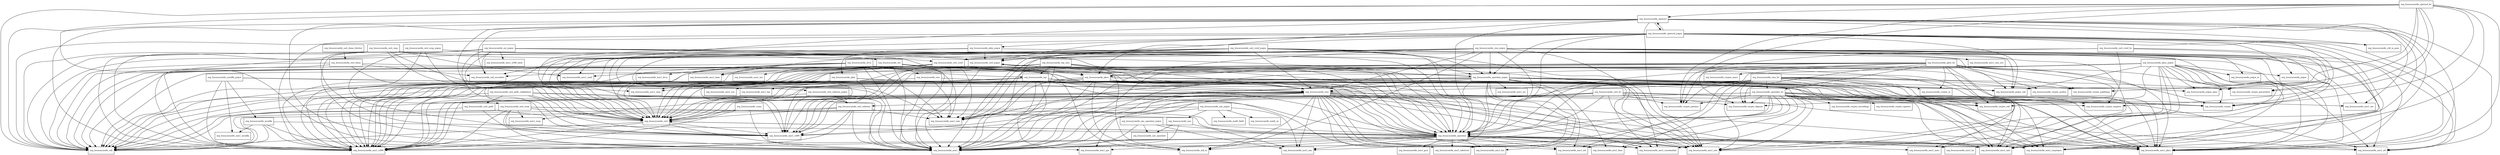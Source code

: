 digraph bcpkix_jdk15on_1_60_package_dependencies {
  node [shape = box, fontsize=10.0];
  org_bouncycastle_cert -> org_bouncycastle_asn1;
  org_bouncycastle_cert -> org_bouncycastle_asn1_x500;
  org_bouncycastle_cert -> org_bouncycastle_asn1_x509;
  org_bouncycastle_cert -> org_bouncycastle_operator;
  org_bouncycastle_cert -> org_bouncycastle_util;
  org_bouncycastle_cert_bc -> org_bouncycastle_asn1;
  org_bouncycastle_cert_bc -> org_bouncycastle_asn1_oiw;
  org_bouncycastle_cert_bc -> org_bouncycastle_asn1_x500;
  org_bouncycastle_cert_bc -> org_bouncycastle_asn1_x509;
  org_bouncycastle_cert_bc -> org_bouncycastle_cert;
  org_bouncycastle_cert_bc -> org_bouncycastle_crypto;
  org_bouncycastle_cert_bc -> org_bouncycastle_crypto_digests;
  org_bouncycastle_cert_bc -> org_bouncycastle_crypto_params;
  org_bouncycastle_cert_bc -> org_bouncycastle_crypto_util;
  org_bouncycastle_cert_bc -> org_bouncycastle_operator;
  org_bouncycastle_cert_cmp -> org_bouncycastle_asn1;
  org_bouncycastle_cert_cmp -> org_bouncycastle_asn1_cmp;
  org_bouncycastle_cert_cmp -> org_bouncycastle_asn1_crmf;
  org_bouncycastle_cert_cmp -> org_bouncycastle_asn1_x500;
  org_bouncycastle_cert_cmp -> org_bouncycastle_asn1_x509;
  org_bouncycastle_cert_cmp -> org_bouncycastle_cert;
  org_bouncycastle_cert_cmp -> org_bouncycastle_cert_crmf;
  org_bouncycastle_cert_cmp -> org_bouncycastle_operator;
  org_bouncycastle_cert_cmp -> org_bouncycastle_util;
  org_bouncycastle_cert_crmf -> org_bouncycastle_asn1;
  org_bouncycastle_cert_crmf -> org_bouncycastle_asn1_cmp;
  org_bouncycastle_cert_crmf -> org_bouncycastle_asn1_cms;
  org_bouncycastle_cert_crmf -> org_bouncycastle_asn1_crmf;
  org_bouncycastle_cert_crmf -> org_bouncycastle_asn1_iana;
  org_bouncycastle_cert_crmf -> org_bouncycastle_asn1_oiw;
  org_bouncycastle_cert_crmf -> org_bouncycastle_asn1_pkcs;
  org_bouncycastle_cert_crmf -> org_bouncycastle_asn1_x500;
  org_bouncycastle_cert_crmf -> org_bouncycastle_asn1_x509;
  org_bouncycastle_cert_crmf -> org_bouncycastle_cert;
  org_bouncycastle_cert_crmf -> org_bouncycastle_cms;
  org_bouncycastle_cert_crmf -> org_bouncycastle_operator;
  org_bouncycastle_cert_crmf -> org_bouncycastle_pkcs;
  org_bouncycastle_cert_crmf -> org_bouncycastle_util;
  org_bouncycastle_cert_crmf -> org_bouncycastle_util_io;
  org_bouncycastle_cert_crmf_bc -> org_bouncycastle_cert_crmf;
  org_bouncycastle_cert_crmf_bc -> org_bouncycastle_crypto;
  org_bouncycastle_cert_crmf_bc -> org_bouncycastle_crypto_digests;
  org_bouncycastle_cert_crmf_bc -> org_bouncycastle_crypto_generators;
  org_bouncycastle_cert_crmf_bc -> org_bouncycastle_crypto_params;
  org_bouncycastle_cert_crmf_jcajce -> org_bouncycastle_asn1;
  org_bouncycastle_cert_crmf_jcajce -> org_bouncycastle_asn1_crmf;
  org_bouncycastle_cert_crmf_jcajce -> org_bouncycastle_asn1_iana;
  org_bouncycastle_cert_crmf_jcajce -> org_bouncycastle_asn1_nist;
  org_bouncycastle_cert_crmf_jcajce -> org_bouncycastle_asn1_oiw;
  org_bouncycastle_cert_crmf_jcajce -> org_bouncycastle_asn1_pkcs;
  org_bouncycastle_cert_crmf_jcajce -> org_bouncycastle_asn1_x500;
  org_bouncycastle_cert_crmf_jcajce -> org_bouncycastle_asn1_x509;
  org_bouncycastle_cert_crmf_jcajce -> org_bouncycastle_asn1_x9;
  org_bouncycastle_cert_crmf_jcajce -> org_bouncycastle_cert;
  org_bouncycastle_cert_crmf_jcajce -> org_bouncycastle_cert_crmf;
  org_bouncycastle_cert_crmf_jcajce -> org_bouncycastle_cert_jcajce;
  org_bouncycastle_cert_crmf_jcajce -> org_bouncycastle_cms;
  org_bouncycastle_cert_crmf_jcajce -> org_bouncycastle_jcajce_util;
  org_bouncycastle_cert_crmf_jcajce -> org_bouncycastle_operator;
  org_bouncycastle_cert_crmf_jcajce -> org_bouncycastle_operator_jcajce;
  org_bouncycastle_cert_dane -> org_bouncycastle_asn1_x509;
  org_bouncycastle_cert_dane -> org_bouncycastle_cert;
  org_bouncycastle_cert_dane -> org_bouncycastle_operator;
  org_bouncycastle_cert_dane -> org_bouncycastle_util;
  org_bouncycastle_cert_dane -> org_bouncycastle_util_encoders;
  org_bouncycastle_cert_dane_fetcher -> org_bouncycastle_cert_dane;
  org_bouncycastle_cert_jcajce -> org_bouncycastle_asn1;
  org_bouncycastle_cert_jcajce -> org_bouncycastle_asn1_oiw;
  org_bouncycastle_cert_jcajce -> org_bouncycastle_asn1_x500;
  org_bouncycastle_cert_jcajce -> org_bouncycastle_asn1_x509;
  org_bouncycastle_cert_jcajce -> org_bouncycastle_cert;
  org_bouncycastle_cert_jcajce -> org_bouncycastle_operator;
  org_bouncycastle_cert_jcajce -> org_bouncycastle_operator_jcajce;
  org_bouncycastle_cert_jcajce -> org_bouncycastle_util;
  org_bouncycastle_cert_ocsp -> org_bouncycastle_asn1;
  org_bouncycastle_cert_ocsp -> org_bouncycastle_asn1_ocsp;
  org_bouncycastle_cert_ocsp -> org_bouncycastle_asn1_oiw;
  org_bouncycastle_cert_ocsp -> org_bouncycastle_asn1_x500;
  org_bouncycastle_cert_ocsp -> org_bouncycastle_asn1_x509;
  org_bouncycastle_cert_ocsp -> org_bouncycastle_cert;
  org_bouncycastle_cert_ocsp -> org_bouncycastle_operator;
  org_bouncycastle_cert_ocsp -> org_bouncycastle_util;
  org_bouncycastle_cert_ocsp_jcajce -> org_bouncycastle_asn1_x500;
  org_bouncycastle_cert_ocsp_jcajce -> org_bouncycastle_asn1_x509;
  org_bouncycastle_cert_ocsp_jcajce -> org_bouncycastle_cert;
  org_bouncycastle_cert_ocsp_jcajce -> org_bouncycastle_cert_jcajce;
  org_bouncycastle_cert_ocsp_jcajce -> org_bouncycastle_cert_ocsp;
  org_bouncycastle_cert_ocsp_jcajce -> org_bouncycastle_operator;
  org_bouncycastle_cert_path -> org_bouncycastle_asn1;
  org_bouncycastle_cert_path -> org_bouncycastle_cert;
  org_bouncycastle_cert_path -> org_bouncycastle_util;
  org_bouncycastle_cert_path_validations -> org_bouncycastle_asn1;
  org_bouncycastle_cert_path_validations -> org_bouncycastle_asn1_x500;
  org_bouncycastle_cert_path_validations -> org_bouncycastle_asn1_x509;
  org_bouncycastle_cert_path_validations -> org_bouncycastle_cert;
  org_bouncycastle_cert_path_validations -> org_bouncycastle_cert_path;
  org_bouncycastle_cert_path_validations -> org_bouncycastle_operator;
  org_bouncycastle_cert_path_validations -> org_bouncycastle_util;
  org_bouncycastle_cert_selector -> org_bouncycastle_asn1;
  org_bouncycastle_cert_selector -> org_bouncycastle_asn1_cms;
  org_bouncycastle_cert_selector -> org_bouncycastle_asn1_x500;
  org_bouncycastle_cert_selector -> org_bouncycastle_asn1_x509;
  org_bouncycastle_cert_selector -> org_bouncycastle_cert;
  org_bouncycastle_cert_selector -> org_bouncycastle_util;
  org_bouncycastle_cert_selector_jcajce -> org_bouncycastle_asn1;
  org_bouncycastle_cert_selector_jcajce -> org_bouncycastle_asn1_x500;
  org_bouncycastle_cert_selector_jcajce -> org_bouncycastle_asn1_x509;
  org_bouncycastle_cert_selector_jcajce -> org_bouncycastle_cert_selector;
  org_bouncycastle_cmc -> org_bouncycastle_asn1;
  org_bouncycastle_cmc -> org_bouncycastle_asn1_cms;
  org_bouncycastle_cmc -> org_bouncycastle_cms;
  org_bouncycastle_cmc -> org_bouncycastle_util;
  org_bouncycastle_cms -> org_bouncycastle_asn1;
  org_bouncycastle_cms -> org_bouncycastle_asn1_bsi;
  org_bouncycastle_cms -> org_bouncycastle_asn1_cms;
  org_bouncycastle_cms -> org_bouncycastle_asn1_cryptopro;
  org_bouncycastle_cms -> org_bouncycastle_asn1_eac;
  org_bouncycastle_cms -> org_bouncycastle_asn1_gm;
  org_bouncycastle_cms -> org_bouncycastle_asn1_kisa;
  org_bouncycastle_cms -> org_bouncycastle_asn1_nist;
  org_bouncycastle_cms -> org_bouncycastle_asn1_ntt;
  org_bouncycastle_cms -> org_bouncycastle_asn1_ocsp;
  org_bouncycastle_cms -> org_bouncycastle_asn1_oiw;
  org_bouncycastle_cms -> org_bouncycastle_asn1_pkcs;
  org_bouncycastle_cms -> org_bouncycastle_asn1_rosstandart;
  org_bouncycastle_cms -> org_bouncycastle_asn1_sec;
  org_bouncycastle_cms -> org_bouncycastle_asn1_teletrust;
  org_bouncycastle_cms -> org_bouncycastle_asn1_x500;
  org_bouncycastle_cms -> org_bouncycastle_asn1_x509;
  org_bouncycastle_cms -> org_bouncycastle_asn1_x9;
  org_bouncycastle_cms -> org_bouncycastle_cert;
  org_bouncycastle_cms -> org_bouncycastle_cert_selector;
  org_bouncycastle_cms -> org_bouncycastle_operator;
  org_bouncycastle_cms -> org_bouncycastle_util;
  org_bouncycastle_cms -> org_bouncycastle_util_io;
  org_bouncycastle_cms_bc -> org_bouncycastle_asn1;
  org_bouncycastle_cms_bc -> org_bouncycastle_asn1_cms;
  org_bouncycastle_cms_bc -> org_bouncycastle_asn1_kisa;
  org_bouncycastle_cms_bc -> org_bouncycastle_asn1_misc;
  org_bouncycastle_cms_bc -> org_bouncycastle_asn1_nist;
  org_bouncycastle_cms_bc -> org_bouncycastle_asn1_ntt;
  org_bouncycastle_cms_bc -> org_bouncycastle_asn1_oiw;
  org_bouncycastle_cms_bc -> org_bouncycastle_asn1_pkcs;
  org_bouncycastle_cms_bc -> org_bouncycastle_asn1_x509;
  org_bouncycastle_cms_bc -> org_bouncycastle_cert;
  org_bouncycastle_cms_bc -> org_bouncycastle_cms;
  org_bouncycastle_cms_bc -> org_bouncycastle_crypto;
  org_bouncycastle_cms_bc -> org_bouncycastle_crypto_digests;
  org_bouncycastle_cms_bc -> org_bouncycastle_crypto_engines;
  org_bouncycastle_cms_bc -> org_bouncycastle_crypto_generators;
  org_bouncycastle_cms_bc -> org_bouncycastle_crypto_io;
  org_bouncycastle_cms_bc -> org_bouncycastle_crypto_modes;
  org_bouncycastle_cms_bc -> org_bouncycastle_crypto_paddings;
  org_bouncycastle_cms_bc -> org_bouncycastle_crypto_params;
  org_bouncycastle_cms_bc -> org_bouncycastle_operator;
  org_bouncycastle_cms_bc -> org_bouncycastle_operator_bc;
  org_bouncycastle_cms_bc -> org_bouncycastle_util;
  org_bouncycastle_cms_jcajce -> org_bouncycastle_asn1;
  org_bouncycastle_cms_jcajce -> org_bouncycastle_asn1_cms;
  org_bouncycastle_cms_jcajce -> org_bouncycastle_asn1_cms_ecc;
  org_bouncycastle_cms_jcajce -> org_bouncycastle_asn1_cryptopro;
  org_bouncycastle_cms_jcajce -> org_bouncycastle_asn1_oiw;
  org_bouncycastle_cms_jcajce -> org_bouncycastle_asn1_pkcs;
  org_bouncycastle_cms_jcajce -> org_bouncycastle_asn1_rosstandart;
  org_bouncycastle_cms_jcajce -> org_bouncycastle_asn1_sec;
  org_bouncycastle_cms_jcajce -> org_bouncycastle_asn1_x500;
  org_bouncycastle_cms_jcajce -> org_bouncycastle_asn1_x509;
  org_bouncycastle_cms_jcajce -> org_bouncycastle_asn1_x9;
  org_bouncycastle_cms_jcajce -> org_bouncycastle_cert;
  org_bouncycastle_cms_jcajce -> org_bouncycastle_cert_jcajce;
  org_bouncycastle_cms_jcajce -> org_bouncycastle_cert_selector_jcajce;
  org_bouncycastle_cms_jcajce -> org_bouncycastle_cms;
  org_bouncycastle_cms_jcajce -> org_bouncycastle_jcajce_io;
  org_bouncycastle_cms_jcajce -> org_bouncycastle_jcajce_spec;
  org_bouncycastle_cms_jcajce -> org_bouncycastle_jcajce_util;
  org_bouncycastle_cms_jcajce -> org_bouncycastle_operator;
  org_bouncycastle_cms_jcajce -> org_bouncycastle_operator_jcajce;
  org_bouncycastle_cms_jcajce -> org_bouncycastle_util;
  org_bouncycastle_cms_jcajce -> org_bouncycastle_util_encoders;
  org_bouncycastle_cms_jcajce -> org_bouncycastle_util_io;
  org_bouncycastle_dvcs -> org_bouncycastle_asn1;
  org_bouncycastle_dvcs -> org_bouncycastle_asn1_cms;
  org_bouncycastle_dvcs -> org_bouncycastle_asn1_dvcs;
  org_bouncycastle_dvcs -> org_bouncycastle_asn1_x509;
  org_bouncycastle_dvcs -> org_bouncycastle_cert;
  org_bouncycastle_dvcs -> org_bouncycastle_cms;
  org_bouncycastle_dvcs -> org_bouncycastle_operator;
  org_bouncycastle_dvcs -> org_bouncycastle_tsp;
  org_bouncycastle_dvcs -> org_bouncycastle_util;
  org_bouncycastle_eac -> org_bouncycastle_asn1;
  org_bouncycastle_eac -> org_bouncycastle_asn1_eac;
  org_bouncycastle_eac -> org_bouncycastle_eac_operator;
  org_bouncycastle_eac_jcajce -> org_bouncycastle_asn1;
  org_bouncycastle_eac_jcajce -> org_bouncycastle_asn1_eac;
  org_bouncycastle_eac_jcajce -> org_bouncycastle_eac;
  org_bouncycastle_eac_jcajce -> org_bouncycastle_math_ec;
  org_bouncycastle_eac_jcajce -> org_bouncycastle_math_field;
  org_bouncycastle_eac_jcajce -> org_bouncycastle_util;
  org_bouncycastle_eac_operator -> org_bouncycastle_asn1;
  org_bouncycastle_eac_operator_jcajce -> org_bouncycastle_asn1;
  org_bouncycastle_eac_operator_jcajce -> org_bouncycastle_asn1_eac;
  org_bouncycastle_eac_operator_jcajce -> org_bouncycastle_eac_operator;
  org_bouncycastle_eac_operator_jcajce -> org_bouncycastle_operator;
  org_bouncycastle_est -> org_bouncycastle_asn1;
  org_bouncycastle_est -> org_bouncycastle_asn1_cms;
  org_bouncycastle_est -> org_bouncycastle_asn1_est;
  org_bouncycastle_est -> org_bouncycastle_asn1_nist;
  org_bouncycastle_est -> org_bouncycastle_asn1_pkcs;
  org_bouncycastle_est -> org_bouncycastle_asn1_x509;
  org_bouncycastle_est -> org_bouncycastle_cert;
  org_bouncycastle_est -> org_bouncycastle_cmc;
  org_bouncycastle_est -> org_bouncycastle_operator;
  org_bouncycastle_est -> org_bouncycastle_pkcs;
  org_bouncycastle_est -> org_bouncycastle_util;
  org_bouncycastle_est -> org_bouncycastle_util_encoders;
  org_bouncycastle_est_jcajce -> org_bouncycastle_asn1;
  org_bouncycastle_est_jcajce -> org_bouncycastle_asn1_x500;
  org_bouncycastle_est_jcajce -> org_bouncycastle_asn1_x500_style;
  org_bouncycastle_est_jcajce -> org_bouncycastle_asn1_x509;
  org_bouncycastle_est_jcajce -> org_bouncycastle_cert;
  org_bouncycastle_est_jcajce -> org_bouncycastle_est;
  org_bouncycastle_est_jcajce -> org_bouncycastle_operator;
  org_bouncycastle_est_jcajce -> org_bouncycastle_operator_jcajce;
  org_bouncycastle_est_jcajce -> org_bouncycastle_util;
  org_bouncycastle_est_jcajce -> org_bouncycastle_util_encoders;
  org_bouncycastle_mozilla -> org_bouncycastle_asn1;
  org_bouncycastle_mozilla -> org_bouncycastle_asn1_mozilla;
  org_bouncycastle_mozilla -> org_bouncycastle_asn1_x509;
  org_bouncycastle_mozilla -> org_bouncycastle_operator;
  org_bouncycastle_mozilla -> org_bouncycastle_util;
  org_bouncycastle_mozilla_jcajce -> org_bouncycastle_asn1;
  org_bouncycastle_mozilla_jcajce -> org_bouncycastle_asn1_mozilla;
  org_bouncycastle_mozilla_jcajce -> org_bouncycastle_asn1_x509;
  org_bouncycastle_mozilla_jcajce -> org_bouncycastle_jcajce_util;
  org_bouncycastle_mozilla_jcajce -> org_bouncycastle_mozilla;
  org_bouncycastle_openssl -> org_bouncycastle_asn1;
  org_bouncycastle_openssl -> org_bouncycastle_asn1_cms;
  org_bouncycastle_openssl -> org_bouncycastle_asn1_cryptopro;
  org_bouncycastle_openssl -> org_bouncycastle_asn1_nist;
  org_bouncycastle_openssl -> org_bouncycastle_asn1_oiw;
  org_bouncycastle_openssl -> org_bouncycastle_asn1_pkcs;
  org_bouncycastle_openssl -> org_bouncycastle_asn1_sec;
  org_bouncycastle_openssl -> org_bouncycastle_asn1_x509;
  org_bouncycastle_openssl -> org_bouncycastle_asn1_x9;
  org_bouncycastle_openssl -> org_bouncycastle_cert;
  org_bouncycastle_openssl -> org_bouncycastle_openssl_jcajce;
  org_bouncycastle_openssl -> org_bouncycastle_operator;
  org_bouncycastle_openssl -> org_bouncycastle_pkcs;
  org_bouncycastle_openssl -> org_bouncycastle_util;
  org_bouncycastle_openssl -> org_bouncycastle_util_encoders;
  org_bouncycastle_openssl -> org_bouncycastle_util_io_pem;
  org_bouncycastle_openssl_bc -> org_bouncycastle_asn1;
  org_bouncycastle_openssl_bc -> org_bouncycastle_asn1_nist;
  org_bouncycastle_openssl_bc -> org_bouncycastle_asn1_pkcs;
  org_bouncycastle_openssl_bc -> org_bouncycastle_crypto;
  org_bouncycastle_openssl_bc -> org_bouncycastle_crypto_digests;
  org_bouncycastle_openssl_bc -> org_bouncycastle_crypto_engines;
  org_bouncycastle_openssl_bc -> org_bouncycastle_crypto_generators;
  org_bouncycastle_openssl_bc -> org_bouncycastle_crypto_modes;
  org_bouncycastle_openssl_bc -> org_bouncycastle_crypto_paddings;
  org_bouncycastle_openssl_bc -> org_bouncycastle_crypto_params;
  org_bouncycastle_openssl_bc -> org_bouncycastle_openssl;
  org_bouncycastle_openssl_bc -> org_bouncycastle_util;
  org_bouncycastle_openssl_jcajce -> org_bouncycastle_asn1;
  org_bouncycastle_openssl_jcajce -> org_bouncycastle_asn1_cryptopro;
  org_bouncycastle_openssl_jcajce -> org_bouncycastle_asn1_nist;
  org_bouncycastle_openssl_jcajce -> org_bouncycastle_asn1_pkcs;
  org_bouncycastle_openssl_jcajce -> org_bouncycastle_asn1_x509;
  org_bouncycastle_openssl_jcajce -> org_bouncycastle_asn1_x9;
  org_bouncycastle_openssl_jcajce -> org_bouncycastle_cert;
  org_bouncycastle_openssl_jcajce -> org_bouncycastle_cert_jcajce;
  org_bouncycastle_openssl_jcajce -> org_bouncycastle_crypto;
  org_bouncycastle_openssl_jcajce -> org_bouncycastle_jcajce;
  org_bouncycastle_openssl_jcajce -> org_bouncycastle_jcajce_util;
  org_bouncycastle_openssl_jcajce -> org_bouncycastle_openssl;
  org_bouncycastle_openssl_jcajce -> org_bouncycastle_operator;
  org_bouncycastle_openssl_jcajce -> org_bouncycastle_operator_jcajce;
  org_bouncycastle_openssl_jcajce -> org_bouncycastle_pkix_jcajce;
  org_bouncycastle_openssl_jcajce -> org_bouncycastle_util;
  org_bouncycastle_openssl_jcajce -> org_bouncycastle_util_io_pem;
  org_bouncycastle_operator -> org_bouncycastle_asn1;
  org_bouncycastle_operator -> org_bouncycastle_asn1_bc;
  org_bouncycastle_operator -> org_bouncycastle_asn1_bsi;
  org_bouncycastle_operator -> org_bouncycastle_asn1_cryptopro;
  org_bouncycastle_operator -> org_bouncycastle_asn1_eac;
  org_bouncycastle_operator -> org_bouncycastle_asn1_gm;
  org_bouncycastle_operator -> org_bouncycastle_asn1_gnu;
  org_bouncycastle_operator -> org_bouncycastle_asn1_kisa;
  org_bouncycastle_operator -> org_bouncycastle_asn1_misc;
  org_bouncycastle_operator -> org_bouncycastle_asn1_nist;
  org_bouncycastle_operator -> org_bouncycastle_asn1_ntt;
  org_bouncycastle_operator -> org_bouncycastle_asn1_oiw;
  org_bouncycastle_operator -> org_bouncycastle_asn1_pkcs;
  org_bouncycastle_operator -> org_bouncycastle_asn1_rosstandart;
  org_bouncycastle_operator -> org_bouncycastle_asn1_teletrust;
  org_bouncycastle_operator -> org_bouncycastle_asn1_x509;
  org_bouncycastle_operator -> org_bouncycastle_asn1_x9;
  org_bouncycastle_operator -> org_bouncycastle_cert;
  org_bouncycastle_operator -> org_bouncycastle_util;
  org_bouncycastle_operator -> org_bouncycastle_util_io;
  org_bouncycastle_operator_bc -> org_bouncycastle_asn1;
  org_bouncycastle_operator_bc -> org_bouncycastle_asn1_cryptopro;
  org_bouncycastle_operator_bc -> org_bouncycastle_asn1_kisa;
  org_bouncycastle_operator_bc -> org_bouncycastle_asn1_nist;
  org_bouncycastle_operator_bc -> org_bouncycastle_asn1_ntt;
  org_bouncycastle_operator_bc -> org_bouncycastle_asn1_oiw;
  org_bouncycastle_operator_bc -> org_bouncycastle_asn1_pkcs;
  org_bouncycastle_operator_bc -> org_bouncycastle_asn1_rosstandart;
  org_bouncycastle_operator_bc -> org_bouncycastle_asn1_teletrust;
  org_bouncycastle_operator_bc -> org_bouncycastle_asn1_x509;
  org_bouncycastle_operator_bc -> org_bouncycastle_cert;
  org_bouncycastle_operator_bc -> org_bouncycastle_crypto;
  org_bouncycastle_operator_bc -> org_bouncycastle_crypto_digests;
  org_bouncycastle_operator_bc -> org_bouncycastle_crypto_encodings;
  org_bouncycastle_operator_bc -> org_bouncycastle_crypto_engines;
  org_bouncycastle_operator_bc -> org_bouncycastle_crypto_params;
  org_bouncycastle_operator_bc -> org_bouncycastle_crypto_signers;
  org_bouncycastle_operator_bc -> org_bouncycastle_crypto_util;
  org_bouncycastle_operator_bc -> org_bouncycastle_operator;
  org_bouncycastle_operator_jcajce -> org_bouncycastle_asn1;
  org_bouncycastle_operator_jcajce -> org_bouncycastle_asn1_bsi;
  org_bouncycastle_operator_jcajce -> org_bouncycastle_asn1_cms;
  org_bouncycastle_operator_jcajce -> org_bouncycastle_asn1_cryptopro;
  org_bouncycastle_operator_jcajce -> org_bouncycastle_asn1_eac;
  org_bouncycastle_operator_jcajce -> org_bouncycastle_asn1_iso;
  org_bouncycastle_operator_jcajce -> org_bouncycastle_asn1_kisa;
  org_bouncycastle_operator_jcajce -> org_bouncycastle_asn1_nist;
  org_bouncycastle_operator_jcajce -> org_bouncycastle_asn1_ntt;
  org_bouncycastle_operator_jcajce -> org_bouncycastle_asn1_oiw;
  org_bouncycastle_operator_jcajce -> org_bouncycastle_asn1_pkcs;
  org_bouncycastle_operator_jcajce -> org_bouncycastle_asn1_rosstandart;
  org_bouncycastle_operator_jcajce -> org_bouncycastle_asn1_teletrust;
  org_bouncycastle_operator_jcajce -> org_bouncycastle_asn1_x509;
  org_bouncycastle_operator_jcajce -> org_bouncycastle_asn1_x9;
  org_bouncycastle_operator_jcajce -> org_bouncycastle_cert;
  org_bouncycastle_operator_jcajce -> org_bouncycastle_cert_jcajce;
  org_bouncycastle_operator_jcajce -> org_bouncycastle_cms;
  org_bouncycastle_operator_jcajce -> org_bouncycastle_crypto_util;
  org_bouncycastle_operator_jcajce -> org_bouncycastle_jcajce_spec;
  org_bouncycastle_operator_jcajce -> org_bouncycastle_jcajce_util;
  org_bouncycastle_operator_jcajce -> org_bouncycastle_operator;
  org_bouncycastle_operator_jcajce -> org_bouncycastle_util;
  org_bouncycastle_pkcs -> org_bouncycastle_asn1;
  org_bouncycastle_pkcs -> org_bouncycastle_asn1_cms;
  org_bouncycastle_pkcs -> org_bouncycastle_asn1_cryptopro;
  org_bouncycastle_pkcs -> org_bouncycastle_asn1_nist;
  org_bouncycastle_pkcs -> org_bouncycastle_asn1_pkcs;
  org_bouncycastle_pkcs -> org_bouncycastle_asn1_x500;
  org_bouncycastle_pkcs -> org_bouncycastle_asn1_x509;
  org_bouncycastle_pkcs -> org_bouncycastle_cert;
  org_bouncycastle_pkcs -> org_bouncycastle_cms;
  org_bouncycastle_pkcs -> org_bouncycastle_operator;
  org_bouncycastle_pkcs -> org_bouncycastle_util;
  org_bouncycastle_pkcs -> org_bouncycastle_util_io;
  org_bouncycastle_pkcs_bc -> org_bouncycastle_asn1;
  org_bouncycastle_pkcs_bc -> org_bouncycastle_asn1_oiw;
  org_bouncycastle_pkcs_bc -> org_bouncycastle_asn1_pkcs;
  org_bouncycastle_pkcs_bc -> org_bouncycastle_asn1_x500;
  org_bouncycastle_pkcs_bc -> org_bouncycastle_asn1_x509;
  org_bouncycastle_pkcs_bc -> org_bouncycastle_crypto;
  org_bouncycastle_pkcs_bc -> org_bouncycastle_crypto_digests;
  org_bouncycastle_pkcs_bc -> org_bouncycastle_crypto_engines;
  org_bouncycastle_pkcs_bc -> org_bouncycastle_crypto_generators;
  org_bouncycastle_pkcs_bc -> org_bouncycastle_crypto_io;
  org_bouncycastle_pkcs_bc -> org_bouncycastle_crypto_macs;
  org_bouncycastle_pkcs_bc -> org_bouncycastle_crypto_modes;
  org_bouncycastle_pkcs_bc -> org_bouncycastle_crypto_paddings;
  org_bouncycastle_pkcs_bc -> org_bouncycastle_crypto_params;
  org_bouncycastle_pkcs_bc -> org_bouncycastle_crypto_util;
  org_bouncycastle_pkcs_bc -> org_bouncycastle_operator;
  org_bouncycastle_pkcs_bc -> org_bouncycastle_operator_bc;
  org_bouncycastle_pkcs_bc -> org_bouncycastle_pkcs;
  org_bouncycastle_pkcs_bc -> org_bouncycastle_util;
  org_bouncycastle_pkcs_jcajce -> org_bouncycastle_asn1;
  org_bouncycastle_pkcs_jcajce -> org_bouncycastle_asn1_bc;
  org_bouncycastle_pkcs_jcajce -> org_bouncycastle_asn1_cryptopro;
  org_bouncycastle_pkcs_jcajce -> org_bouncycastle_asn1_misc;
  org_bouncycastle_pkcs_jcajce -> org_bouncycastle_asn1_nist;
  org_bouncycastle_pkcs_jcajce -> org_bouncycastle_asn1_oiw;
  org_bouncycastle_pkcs_jcajce -> org_bouncycastle_asn1_pkcs;
  org_bouncycastle_pkcs_jcajce -> org_bouncycastle_asn1_x500;
  org_bouncycastle_pkcs_jcajce -> org_bouncycastle_asn1_x509;
  org_bouncycastle_pkcs_jcajce -> org_bouncycastle_asn1_x9;
  org_bouncycastle_pkcs_jcajce -> org_bouncycastle_crypto;
  org_bouncycastle_pkcs_jcajce -> org_bouncycastle_crypto_util;
  org_bouncycastle_pkcs_jcajce -> org_bouncycastle_jcajce;
  org_bouncycastle_pkcs_jcajce -> org_bouncycastle_jcajce_io;
  org_bouncycastle_pkcs_jcajce -> org_bouncycastle_jcajce_spec;
  org_bouncycastle_pkcs_jcajce -> org_bouncycastle_jcajce_util;
  org_bouncycastle_pkcs_jcajce -> org_bouncycastle_operator;
  org_bouncycastle_pkcs_jcajce -> org_bouncycastle_pkcs;
  org_bouncycastle_pkix -> org_bouncycastle_asn1_pkcs;
  org_bouncycastle_pkix -> org_bouncycastle_asn1_x500;
  org_bouncycastle_pkix -> org_bouncycastle_asn1_x509;
  org_bouncycastle_pkix -> org_bouncycastle_cert;
  org_bouncycastle_pkix -> org_bouncycastle_cms;
  org_bouncycastle_pkix_jcajce -> org_bouncycastle_asn1_pkcs;
  org_bouncycastle_pkix_jcajce -> org_bouncycastle_cert;
  org_bouncycastle_pkix_jcajce -> org_bouncycastle_cert_jcajce;
  org_bouncycastle_pkix_jcajce -> org_bouncycastle_pkix;
  org_bouncycastle_tsp -> org_bouncycastle_asn1;
  org_bouncycastle_tsp -> org_bouncycastle_asn1_cmp;
  org_bouncycastle_tsp -> org_bouncycastle_asn1_cms;
  org_bouncycastle_tsp -> org_bouncycastle_asn1_cryptopro;
  org_bouncycastle_tsp -> org_bouncycastle_asn1_ess;
  org_bouncycastle_tsp -> org_bouncycastle_asn1_gm;
  org_bouncycastle_tsp -> org_bouncycastle_asn1_nist;
  org_bouncycastle_tsp -> org_bouncycastle_asn1_oiw;
  org_bouncycastle_tsp -> org_bouncycastle_asn1_pkcs;
  org_bouncycastle_tsp -> org_bouncycastle_asn1_rosstandart;
  org_bouncycastle_tsp -> org_bouncycastle_asn1_teletrust;
  org_bouncycastle_tsp -> org_bouncycastle_asn1_tsp;
  org_bouncycastle_tsp -> org_bouncycastle_asn1_x500;
  org_bouncycastle_tsp -> org_bouncycastle_asn1_x509;
  org_bouncycastle_tsp -> org_bouncycastle_cert;
  org_bouncycastle_tsp -> org_bouncycastle_cms;
  org_bouncycastle_tsp -> org_bouncycastle_operator;
  org_bouncycastle_tsp -> org_bouncycastle_util;
  org_bouncycastle_tsp_cms -> org_bouncycastle_asn1;
  org_bouncycastle_tsp_cms -> org_bouncycastle_asn1_cms;
  org_bouncycastle_tsp_cms -> org_bouncycastle_asn1_x509;
  org_bouncycastle_tsp_cms -> org_bouncycastle_cms;
  org_bouncycastle_tsp_cms -> org_bouncycastle_operator;
  org_bouncycastle_tsp_cms -> org_bouncycastle_tsp;
  org_bouncycastle_tsp_cms -> org_bouncycastle_util;
  org_bouncycastle_tsp_cms -> org_bouncycastle_util_io;
  org_bouncycastle_voms -> org_bouncycastle_asn1;
  org_bouncycastle_voms -> org_bouncycastle_asn1_x509;
  org_bouncycastle_voms -> org_bouncycastle_cert;
}

